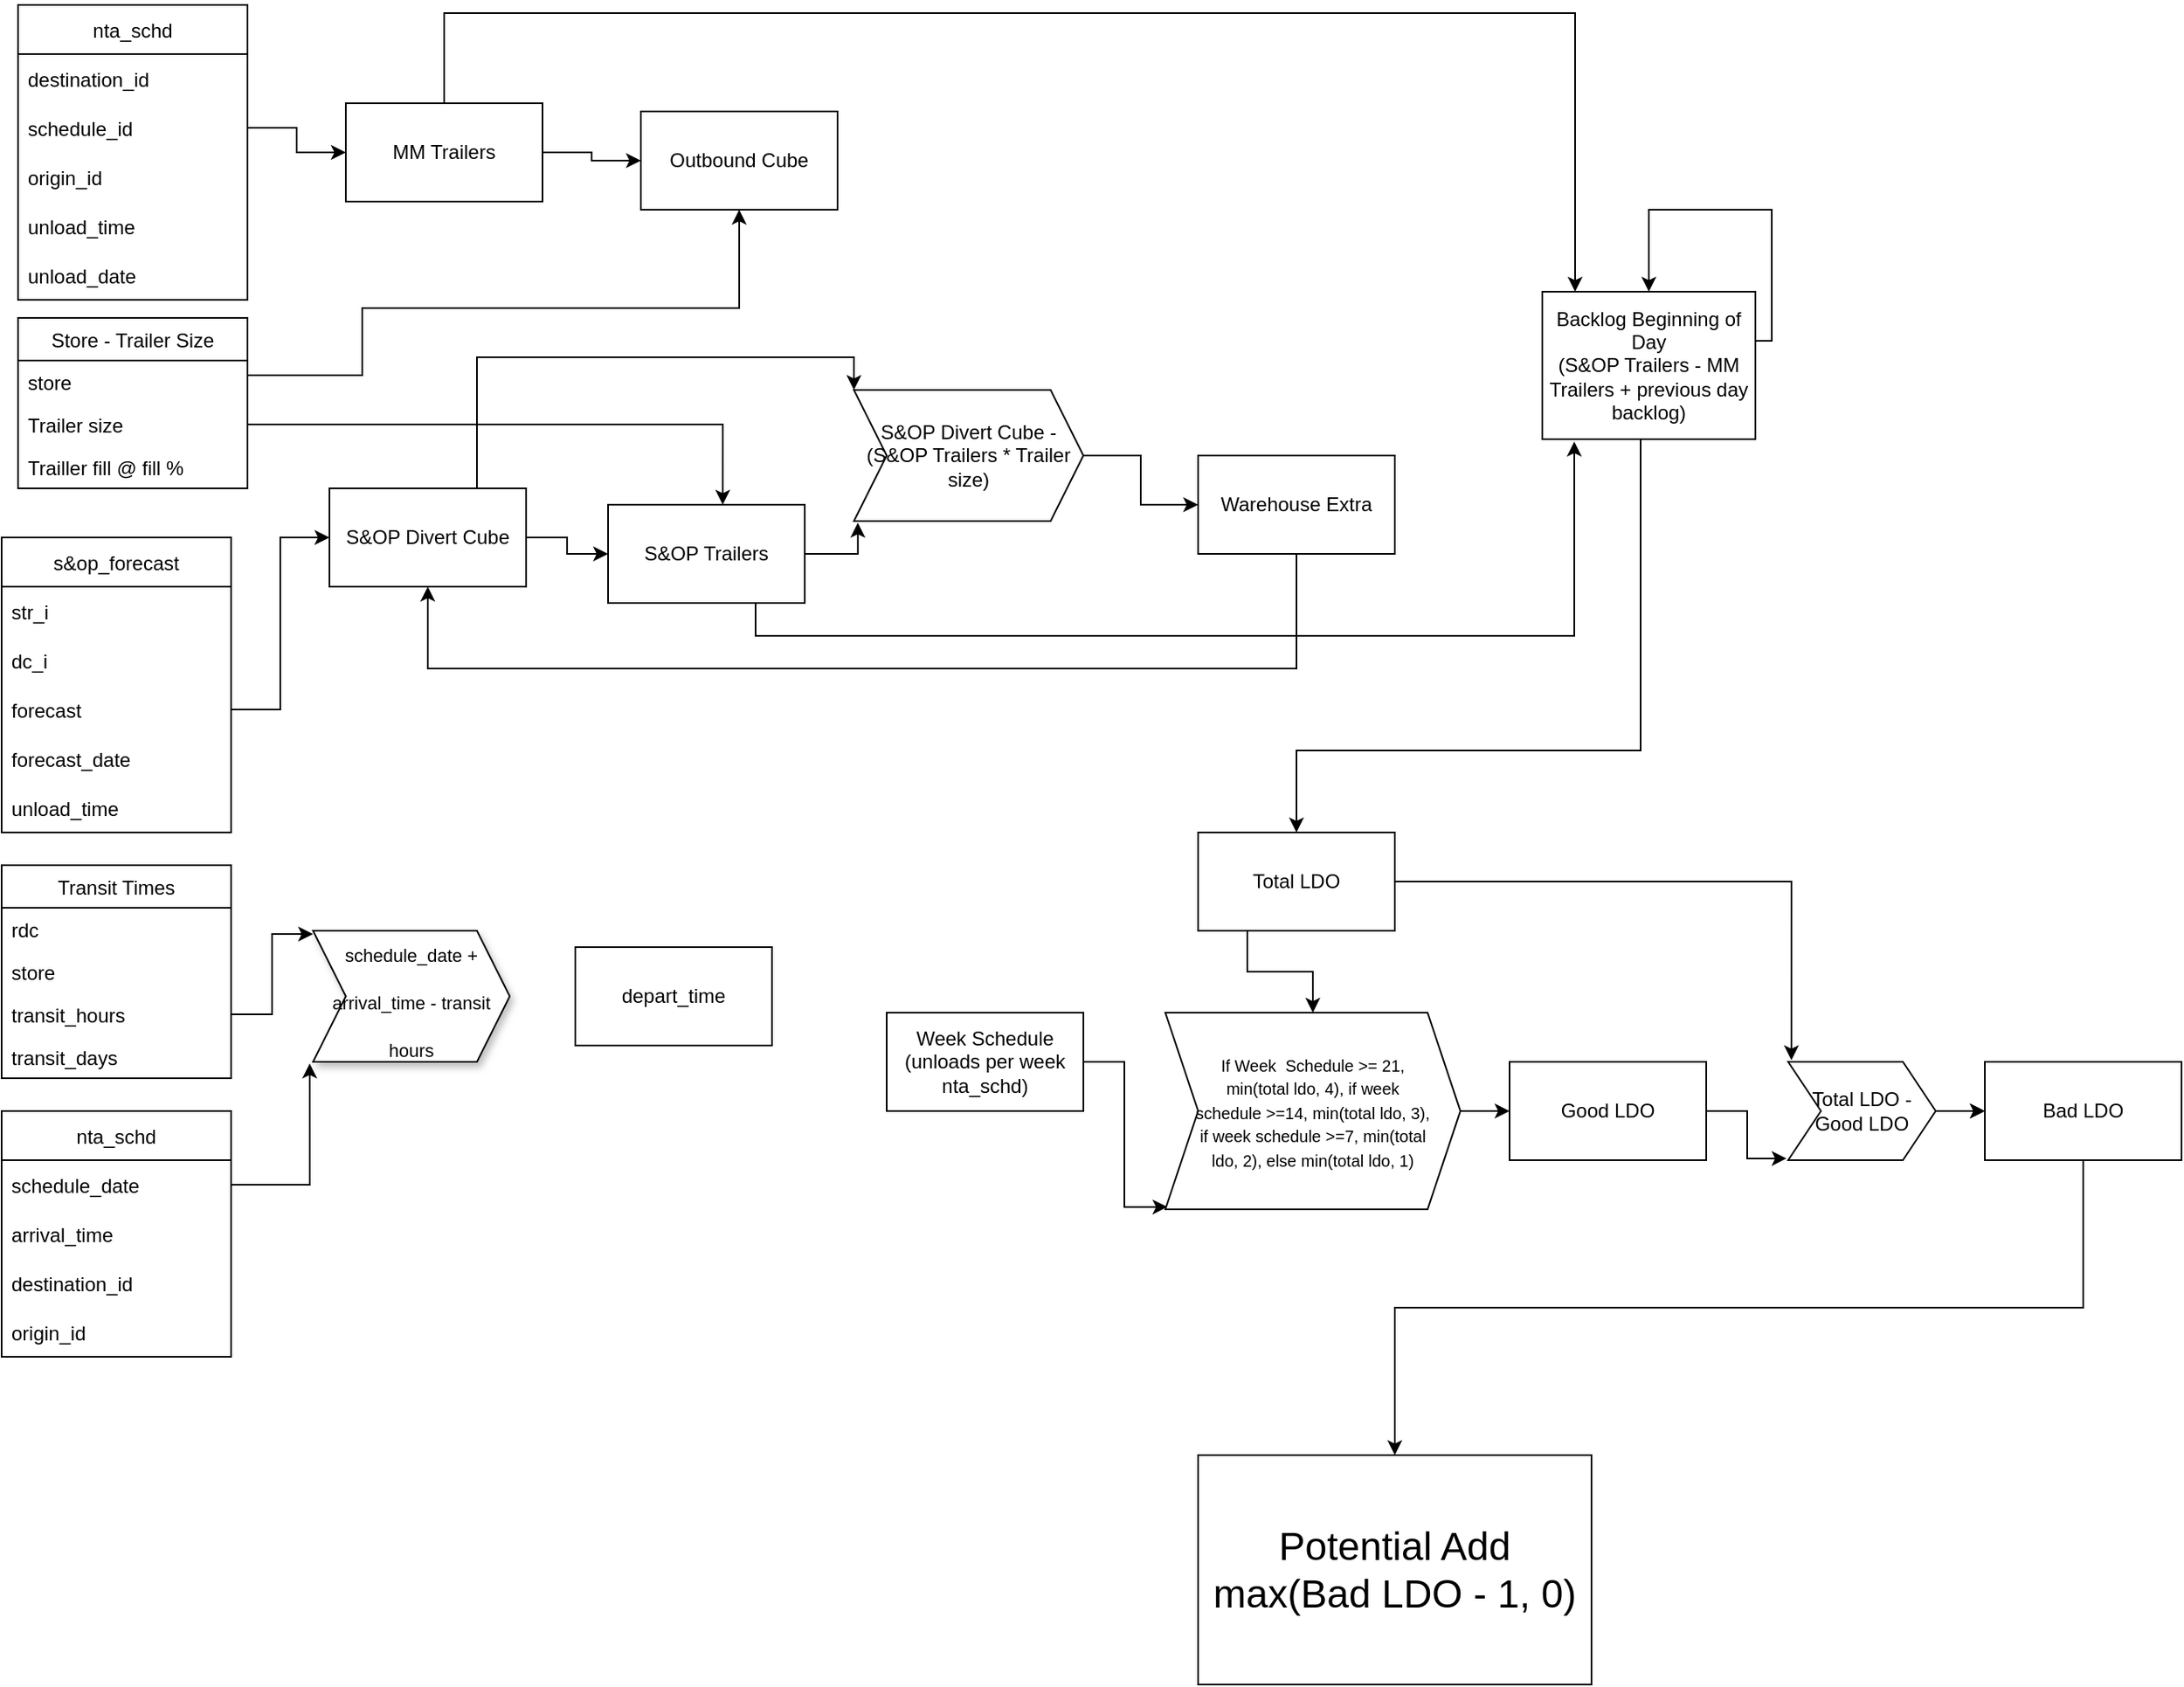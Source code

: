 <mxfile version="16.5.5" type="github">
  <diagram name="Page-1" id="edf60f1a-56cd-e834-aa8a-f176f3a09ee4">
    <mxGraphModel dx="1731" dy="1079" grid="1" gridSize="10" guides="1" tooltips="1" connect="1" arrows="1" fold="1" page="1" pageScale="1" pageWidth="1700" pageHeight="1100" background="none" math="0" shadow="0">
      <root>
        <mxCell id="0" />
        <mxCell id="1" parent="0" />
        <mxCell id="xp_GALmw90U57M7lSrMV-2" value="&lt;font style=&quot;font-size: 24px&quot;&gt;Potential Add&lt;br&gt;max(Bad LDO - 1, 0)&lt;br&gt;&lt;/font&gt;" style="rounded=0;whiteSpace=wrap;html=1;" vertex="1" parent="1">
          <mxGeometry x="860" y="890" width="240" height="140" as="geometry" />
        </mxCell>
        <mxCell id="xp_GALmw90U57M7lSrMV-92" style="edgeStyle=orthogonalEdgeStyle;rounded=0;orthogonalLoop=1;jettySize=auto;html=1;exitX=0.5;exitY=1;exitDx=0;exitDy=0;entryX=0.5;entryY=0;entryDx=0;entryDy=0;fontSize=24;" edge="1" parent="1" source="xp_GALmw90U57M7lSrMV-3" target="xp_GALmw90U57M7lSrMV-2">
          <mxGeometry relative="1" as="geometry" />
        </mxCell>
        <mxCell id="xp_GALmw90U57M7lSrMV-3" value="Bad LDO" style="rounded=0;whiteSpace=wrap;html=1;" vertex="1" parent="1">
          <mxGeometry x="1340" y="650" width="120" height="60" as="geometry" />
        </mxCell>
        <mxCell id="xp_GALmw90U57M7lSrMV-91" style="edgeStyle=orthogonalEdgeStyle;rounded=0;orthogonalLoop=1;jettySize=auto;html=1;exitX=1;exitY=0.5;exitDx=0;exitDy=0;entryX=-0.011;entryY=0.983;entryDx=0;entryDy=0;entryPerimeter=0;fontSize=24;" edge="1" parent="1" source="xp_GALmw90U57M7lSrMV-4" target="xp_GALmw90U57M7lSrMV-87">
          <mxGeometry relative="1" as="geometry">
            <Array as="points">
              <mxPoint x="1195" y="680" />
              <mxPoint x="1195" y="709" />
            </Array>
          </mxGeometry>
        </mxCell>
        <mxCell id="xp_GALmw90U57M7lSrMV-4" value="Good LDO" style="rounded=0;whiteSpace=wrap;html=1;" vertex="1" parent="1">
          <mxGeometry x="1050" y="650" width="120" height="60" as="geometry" />
        </mxCell>
        <mxCell id="xp_GALmw90U57M7lSrMV-83" style="edgeStyle=orthogonalEdgeStyle;rounded=0;orthogonalLoop=1;jettySize=auto;html=1;exitX=0.25;exitY=1;exitDx=0;exitDy=0;entryX=0.5;entryY=0;entryDx=0;entryDy=0;fontSize=10;" edge="1" parent="1" source="xp_GALmw90U57M7lSrMV-5" target="xp_GALmw90U57M7lSrMV-81">
          <mxGeometry relative="1" as="geometry" />
        </mxCell>
        <mxCell id="xp_GALmw90U57M7lSrMV-89" style="edgeStyle=orthogonalEdgeStyle;rounded=0;orthogonalLoop=1;jettySize=auto;html=1;exitX=1;exitY=0.5;exitDx=0;exitDy=0;entryX=0.022;entryY=-0.017;entryDx=0;entryDy=0;entryPerimeter=0;fontSize=10;" edge="1" parent="1" source="xp_GALmw90U57M7lSrMV-5" target="xp_GALmw90U57M7lSrMV-87">
          <mxGeometry relative="1" as="geometry" />
        </mxCell>
        <mxCell id="xp_GALmw90U57M7lSrMV-5" value="Total LDO" style="rounded=0;whiteSpace=wrap;html=1;" vertex="1" parent="1">
          <mxGeometry x="860" y="510" width="120" height="60" as="geometry" />
        </mxCell>
        <mxCell id="xp_GALmw90U57M7lSrMV-76" style="edgeStyle=orthogonalEdgeStyle;rounded=0;orthogonalLoop=1;jettySize=auto;html=1;exitX=0.5;exitY=1;exitDx=0;exitDy=0;entryX=0.5;entryY=0;entryDx=0;entryDy=0;" edge="1" parent="1" source="xp_GALmw90U57M7lSrMV-6" target="xp_GALmw90U57M7lSrMV-5">
          <mxGeometry relative="1" as="geometry">
            <Array as="points">
              <mxPoint x="1130" y="460" />
              <mxPoint x="920" y="460" />
            </Array>
          </mxGeometry>
        </mxCell>
        <mxCell id="xp_GALmw90U57M7lSrMV-6" value="Backlog Beginning of Day&lt;br&gt;(S&amp;amp;OP Trailers - MM Trailers + previous day backlog)" style="rounded=0;whiteSpace=wrap;html=1;" vertex="1" parent="1">
          <mxGeometry x="1070" y="180" width="130" height="90" as="geometry" />
        </mxCell>
        <mxCell id="xp_GALmw90U57M7lSrMV-69" style="edgeStyle=orthogonalEdgeStyle;rounded=0;orthogonalLoop=1;jettySize=auto;html=1;exitX=0.5;exitY=1;exitDx=0;exitDy=0;entryX=0.5;entryY=1;entryDx=0;entryDy=0;" edge="1" parent="1" source="xp_GALmw90U57M7lSrMV-7" target="xp_GALmw90U57M7lSrMV-10">
          <mxGeometry relative="1" as="geometry">
            <Array as="points">
              <mxPoint x="920" y="410" />
              <mxPoint x="390" y="410" />
            </Array>
          </mxGeometry>
        </mxCell>
        <mxCell id="xp_GALmw90U57M7lSrMV-7" value="Warehouse Extra" style="rounded=0;whiteSpace=wrap;html=1;" vertex="1" parent="1">
          <mxGeometry x="860" y="280" width="120" height="60" as="geometry" />
        </mxCell>
        <mxCell id="xp_GALmw90U57M7lSrMV-64" style="edgeStyle=orthogonalEdgeStyle;rounded=0;orthogonalLoop=1;jettySize=auto;html=1;exitX=1;exitY=0.5;exitDx=0;exitDy=0;entryX=0.017;entryY=1.013;entryDx=0;entryDy=0;entryPerimeter=0;" edge="1" parent="1" source="xp_GALmw90U57M7lSrMV-8" target="xp_GALmw90U57M7lSrMV-62">
          <mxGeometry relative="1" as="geometry" />
        </mxCell>
        <mxCell id="xp_GALmw90U57M7lSrMV-72" style="edgeStyle=orthogonalEdgeStyle;rounded=0;orthogonalLoop=1;jettySize=auto;html=1;exitX=0.75;exitY=1;exitDx=0;exitDy=0;entryX=0.15;entryY=1.017;entryDx=0;entryDy=0;entryPerimeter=0;" edge="1" parent="1" source="xp_GALmw90U57M7lSrMV-8" target="xp_GALmw90U57M7lSrMV-6">
          <mxGeometry relative="1" as="geometry" />
        </mxCell>
        <mxCell id="xp_GALmw90U57M7lSrMV-8" value="S&amp;amp;OP Trailers" style="rounded=0;whiteSpace=wrap;html=1;" vertex="1" parent="1">
          <mxGeometry x="500" y="310" width="120" height="60" as="geometry" />
        </mxCell>
        <mxCell id="xp_GALmw90U57M7lSrMV-9" value="Outbound Cube" style="rounded=0;whiteSpace=wrap;html=1;" vertex="1" parent="1">
          <mxGeometry x="520" y="70" width="120" height="60" as="geometry" />
        </mxCell>
        <mxCell id="xp_GALmw90U57M7lSrMV-58" style="edgeStyle=orthogonalEdgeStyle;rounded=0;orthogonalLoop=1;jettySize=auto;html=1;exitX=1;exitY=0.5;exitDx=0;exitDy=0;entryX=0;entryY=0.5;entryDx=0;entryDy=0;" edge="1" parent="1" source="xp_GALmw90U57M7lSrMV-10" target="xp_GALmw90U57M7lSrMV-8">
          <mxGeometry relative="1" as="geometry" />
        </mxCell>
        <mxCell id="xp_GALmw90U57M7lSrMV-67" style="edgeStyle=orthogonalEdgeStyle;rounded=0;orthogonalLoop=1;jettySize=auto;html=1;exitX=0.75;exitY=0;exitDx=0;exitDy=0;entryX=0;entryY=0;entryDx=0;entryDy=0;entryPerimeter=0;" edge="1" parent="1" source="xp_GALmw90U57M7lSrMV-10" target="xp_GALmw90U57M7lSrMV-62">
          <mxGeometry relative="1" as="geometry" />
        </mxCell>
        <mxCell id="xp_GALmw90U57M7lSrMV-10" value="S&amp;amp;OP Divert Cube" style="rounded=0;whiteSpace=wrap;html=1;" vertex="1" parent="1">
          <mxGeometry x="330" y="300" width="120" height="60" as="geometry" />
        </mxCell>
        <mxCell id="xp_GALmw90U57M7lSrMV-59" style="edgeStyle=orthogonalEdgeStyle;rounded=0;orthogonalLoop=1;jettySize=auto;html=1;exitX=1;exitY=0.5;exitDx=0;exitDy=0;entryX=0;entryY=0.5;entryDx=0;entryDy=0;" edge="1" parent="1" source="xp_GALmw90U57M7lSrMV-11" target="xp_GALmw90U57M7lSrMV-9">
          <mxGeometry relative="1" as="geometry" />
        </mxCell>
        <mxCell id="xp_GALmw90U57M7lSrMV-71" style="edgeStyle=orthogonalEdgeStyle;rounded=0;orthogonalLoop=1;jettySize=auto;html=1;exitX=0.5;exitY=0;exitDx=0;exitDy=0;" edge="1" parent="1" source="xp_GALmw90U57M7lSrMV-11" target="xp_GALmw90U57M7lSrMV-6">
          <mxGeometry relative="1" as="geometry">
            <Array as="points">
              <mxPoint x="400" y="10" />
              <mxPoint x="1090" y="10" />
            </Array>
          </mxGeometry>
        </mxCell>
        <mxCell id="xp_GALmw90U57M7lSrMV-11" value="MM Trailers" style="rounded=0;whiteSpace=wrap;html=1;" vertex="1" parent="1">
          <mxGeometry x="340" y="65" width="120" height="60" as="geometry" />
        </mxCell>
        <mxCell id="xp_GALmw90U57M7lSrMV-12" value="nta_schd" style="swimlane;fontStyle=0;childLayout=stackLayout;horizontal=1;startSize=30;horizontalStack=0;resizeParent=1;resizeParentMax=0;resizeLast=0;collapsible=1;marginBottom=0;" vertex="1" parent="1">
          <mxGeometry x="140" y="5" width="140" height="180" as="geometry">
            <mxRectangle x="520" y="30" width="80" height="30" as="alternateBounds" />
          </mxGeometry>
        </mxCell>
        <mxCell id="xp_GALmw90U57M7lSrMV-13" value="destination_id" style="text;strokeColor=none;fillColor=none;align=left;verticalAlign=middle;spacingLeft=4;spacingRight=4;overflow=hidden;points=[[0,0.5],[1,0.5]];portConstraint=eastwest;rotatable=0;" vertex="1" parent="xp_GALmw90U57M7lSrMV-12">
          <mxGeometry y="30" width="140" height="30" as="geometry" />
        </mxCell>
        <mxCell id="xp_GALmw90U57M7lSrMV-15" value="schedule_id" style="text;strokeColor=none;fillColor=none;align=left;verticalAlign=middle;spacingLeft=4;spacingRight=4;overflow=hidden;points=[[0,0.5],[1,0.5]];portConstraint=eastwest;rotatable=0;" vertex="1" parent="xp_GALmw90U57M7lSrMV-12">
          <mxGeometry y="60" width="140" height="30" as="geometry" />
        </mxCell>
        <mxCell id="xp_GALmw90U57M7lSrMV-18" value="origin_id" style="text;strokeColor=none;fillColor=none;align=left;verticalAlign=middle;spacingLeft=4;spacingRight=4;overflow=hidden;points=[[0,0.5],[1,0.5]];portConstraint=eastwest;rotatable=0;" vertex="1" parent="xp_GALmw90U57M7lSrMV-12">
          <mxGeometry y="90" width="140" height="30" as="geometry" />
        </mxCell>
        <mxCell id="xp_GALmw90U57M7lSrMV-27" value="unload_time" style="text;strokeColor=none;fillColor=none;align=left;verticalAlign=middle;spacingLeft=4;spacingRight=4;overflow=hidden;points=[[0,0.5],[1,0.5]];portConstraint=eastwest;rotatable=0;" vertex="1" parent="xp_GALmw90U57M7lSrMV-12">
          <mxGeometry y="120" width="140" height="30" as="geometry" />
        </mxCell>
        <mxCell id="xp_GALmw90U57M7lSrMV-78" value="unload_date" style="text;strokeColor=none;fillColor=none;align=left;verticalAlign=middle;spacingLeft=4;spacingRight=4;overflow=hidden;points=[[0,0.5],[1,0.5]];portConstraint=eastwest;rotatable=0;" vertex="1" parent="xp_GALmw90U57M7lSrMV-12">
          <mxGeometry y="150" width="140" height="30" as="geometry" />
        </mxCell>
        <mxCell id="xp_GALmw90U57M7lSrMV-20" value="Transit Times" style="swimlane;fontStyle=0;childLayout=stackLayout;horizontal=1;startSize=26;fillColor=none;horizontalStack=0;resizeParent=1;resizeParentMax=0;resizeLast=0;collapsible=1;marginBottom=0;" vertex="1" parent="1">
          <mxGeometry x="130" y="530" width="140" height="130" as="geometry" />
        </mxCell>
        <mxCell id="xp_GALmw90U57M7lSrMV-21" value="rdc" style="text;strokeColor=none;fillColor=none;align=left;verticalAlign=top;spacingLeft=4;spacingRight=4;overflow=hidden;rotatable=0;points=[[0,0.5],[1,0.5]];portConstraint=eastwest;" vertex="1" parent="xp_GALmw90U57M7lSrMV-20">
          <mxGeometry y="26" width="140" height="26" as="geometry" />
        </mxCell>
        <mxCell id="xp_GALmw90U57M7lSrMV-22" value="store" style="text;strokeColor=none;fillColor=none;align=left;verticalAlign=top;spacingLeft=4;spacingRight=4;overflow=hidden;rotatable=0;points=[[0,0.5],[1,0.5]];portConstraint=eastwest;" vertex="1" parent="xp_GALmw90U57M7lSrMV-20">
          <mxGeometry y="52" width="140" height="26" as="geometry" />
        </mxCell>
        <mxCell id="xp_GALmw90U57M7lSrMV-23" value="transit_hours&#xa;" style="text;strokeColor=none;fillColor=none;align=left;verticalAlign=top;spacingLeft=4;spacingRight=4;overflow=hidden;rotatable=0;points=[[0,0.5],[1,0.5]];portConstraint=eastwest;" vertex="1" parent="xp_GALmw90U57M7lSrMV-20">
          <mxGeometry y="78" width="140" height="26" as="geometry" />
        </mxCell>
        <mxCell id="xp_GALmw90U57M7lSrMV-24" value="transit_days" style="text;strokeColor=none;fillColor=none;align=left;verticalAlign=top;spacingLeft=4;spacingRight=4;overflow=hidden;rotatable=0;points=[[0,0.5],[1,0.5]];portConstraint=eastwest;" vertex="1" parent="xp_GALmw90U57M7lSrMV-20">
          <mxGeometry y="104" width="140" height="26" as="geometry" />
        </mxCell>
        <mxCell id="xp_GALmw90U57M7lSrMV-25" value="depart_time" style="rounded=0;whiteSpace=wrap;html=1;" vertex="1" parent="1">
          <mxGeometry x="480" y="580" width="120" height="60" as="geometry" />
        </mxCell>
        <mxCell id="xp_GALmw90U57M7lSrMV-30" value="Store - Trailer Size" style="swimlane;fontStyle=0;childLayout=stackLayout;horizontal=1;startSize=26;fillColor=none;horizontalStack=0;resizeParent=1;resizeParentMax=0;resizeLast=0;collapsible=1;marginBottom=0;" vertex="1" parent="1">
          <mxGeometry x="140" y="196" width="140" height="104" as="geometry" />
        </mxCell>
        <mxCell id="xp_GALmw90U57M7lSrMV-31" value="store" style="text;strokeColor=none;fillColor=none;align=left;verticalAlign=top;spacingLeft=4;spacingRight=4;overflow=hidden;rotatable=0;points=[[0,0.5],[1,0.5]];portConstraint=eastwest;" vertex="1" parent="xp_GALmw90U57M7lSrMV-30">
          <mxGeometry y="26" width="140" height="26" as="geometry" />
        </mxCell>
        <mxCell id="xp_GALmw90U57M7lSrMV-32" value="Trailer size" style="text;strokeColor=none;fillColor=none;align=left;verticalAlign=top;spacingLeft=4;spacingRight=4;overflow=hidden;rotatable=0;points=[[0,0.5],[1,0.5]];portConstraint=eastwest;" vertex="1" parent="xp_GALmw90U57M7lSrMV-30">
          <mxGeometry y="52" width="140" height="26" as="geometry" />
        </mxCell>
        <mxCell id="xp_GALmw90U57M7lSrMV-110" value="Trailler fill @ fill %" style="text;strokeColor=none;fillColor=none;align=left;verticalAlign=top;spacingLeft=4;spacingRight=4;overflow=hidden;rotatable=0;points=[[0,0.5],[1,0.5]];portConstraint=eastwest;" vertex="1" parent="xp_GALmw90U57M7lSrMV-30">
          <mxGeometry y="78" width="140" height="26" as="geometry" />
        </mxCell>
        <mxCell id="xp_GALmw90U57M7lSrMV-47" value="s&amp;op_forecast" style="swimlane;fontStyle=0;childLayout=stackLayout;horizontal=1;startSize=30;horizontalStack=0;resizeParent=1;resizeParentMax=0;resizeLast=0;collapsible=1;marginBottom=0;" vertex="1" parent="1">
          <mxGeometry x="130" y="330" width="140" height="180" as="geometry">
            <mxRectangle x="520" y="30" width="80" height="30" as="alternateBounds" />
          </mxGeometry>
        </mxCell>
        <mxCell id="xp_GALmw90U57M7lSrMV-48" value="str_i" style="text;strokeColor=none;fillColor=none;align=left;verticalAlign=middle;spacingLeft=4;spacingRight=4;overflow=hidden;points=[[0,0.5],[1,0.5]];portConstraint=eastwest;rotatable=0;" vertex="1" parent="xp_GALmw90U57M7lSrMV-47">
          <mxGeometry y="30" width="140" height="30" as="geometry" />
        </mxCell>
        <mxCell id="xp_GALmw90U57M7lSrMV-49" value="dc_i" style="text;strokeColor=none;fillColor=none;align=left;verticalAlign=middle;spacingLeft=4;spacingRight=4;overflow=hidden;points=[[0,0.5],[1,0.5]];portConstraint=eastwest;rotatable=0;" vertex="1" parent="xp_GALmw90U57M7lSrMV-47">
          <mxGeometry y="60" width="140" height="30" as="geometry" />
        </mxCell>
        <mxCell id="xp_GALmw90U57M7lSrMV-50" value="forecast" style="text;strokeColor=none;fillColor=none;align=left;verticalAlign=middle;spacingLeft=4;spacingRight=4;overflow=hidden;points=[[0,0.5],[1,0.5]];portConstraint=eastwest;rotatable=0;" vertex="1" parent="xp_GALmw90U57M7lSrMV-47">
          <mxGeometry y="90" width="140" height="30" as="geometry" />
        </mxCell>
        <mxCell id="xp_GALmw90U57M7lSrMV-51" value="forecast_date" style="text;strokeColor=none;fillColor=none;align=left;verticalAlign=middle;spacingLeft=4;spacingRight=4;overflow=hidden;points=[[0,0.5],[1,0.5]];portConstraint=eastwest;rotatable=0;" vertex="1" parent="xp_GALmw90U57M7lSrMV-47">
          <mxGeometry y="120" width="140" height="30" as="geometry" />
        </mxCell>
        <mxCell id="xp_GALmw90U57M7lSrMV-52" value="unload_time" style="text;strokeColor=none;fillColor=none;align=left;verticalAlign=middle;spacingLeft=4;spacingRight=4;overflow=hidden;points=[[0,0.5],[1,0.5]];portConstraint=eastwest;rotatable=0;" vertex="1" parent="xp_GALmw90U57M7lSrMV-47">
          <mxGeometry y="150" width="140" height="30" as="geometry" />
        </mxCell>
        <mxCell id="xp_GALmw90U57M7lSrMV-55" style="edgeStyle=orthogonalEdgeStyle;rounded=0;orthogonalLoop=1;jettySize=auto;html=1;exitX=1;exitY=0.5;exitDx=0;exitDy=0;entryX=0;entryY=0.5;entryDx=0;entryDy=0;" edge="1" parent="1" source="xp_GALmw90U57M7lSrMV-50" target="xp_GALmw90U57M7lSrMV-10">
          <mxGeometry relative="1" as="geometry" />
        </mxCell>
        <mxCell id="xp_GALmw90U57M7lSrMV-56" style="edgeStyle=orthogonalEdgeStyle;rounded=0;orthogonalLoop=1;jettySize=auto;html=1;exitX=1;exitY=0.5;exitDx=0;exitDy=0;entryX=0;entryY=0.5;entryDx=0;entryDy=0;" edge="1" parent="1" source="xp_GALmw90U57M7lSrMV-15" target="xp_GALmw90U57M7lSrMV-11">
          <mxGeometry relative="1" as="geometry" />
        </mxCell>
        <mxCell id="xp_GALmw90U57M7lSrMV-65" style="edgeStyle=orthogonalEdgeStyle;rounded=0;orthogonalLoop=1;jettySize=auto;html=1;exitX=1;exitY=0.5;exitDx=0;exitDy=0;entryX=0;entryY=0.5;entryDx=0;entryDy=0;" edge="1" parent="1" source="xp_GALmw90U57M7lSrMV-62" target="xp_GALmw90U57M7lSrMV-7">
          <mxGeometry relative="1" as="geometry" />
        </mxCell>
        <mxCell id="xp_GALmw90U57M7lSrMV-62" value="S&amp;amp;OP Divert Cube - (S&amp;amp;OP Trailers * Trailer size)" style="shape=step;perimeter=stepPerimeter;whiteSpace=wrap;html=1;fixedSize=1;" vertex="1" parent="1">
          <mxGeometry x="650" y="240" width="140" height="80" as="geometry" />
        </mxCell>
        <mxCell id="xp_GALmw90U57M7lSrMV-75" style="edgeStyle=orthogonalEdgeStyle;rounded=0;orthogonalLoop=1;jettySize=auto;html=1;exitX=1;exitY=0.5;exitDx=0;exitDy=0;entryX=0.5;entryY=0;entryDx=0;entryDy=0;" edge="1" parent="1" source="xp_GALmw90U57M7lSrMV-6" target="xp_GALmw90U57M7lSrMV-6">
          <mxGeometry relative="1" as="geometry">
            <Array as="points">
              <mxPoint x="1200" y="210" />
              <mxPoint x="1210" y="210" />
              <mxPoint x="1210" y="130" />
              <mxPoint x="1135" y="130" />
            </Array>
          </mxGeometry>
        </mxCell>
        <mxCell id="xp_GALmw90U57M7lSrMV-82" style="edgeStyle=orthogonalEdgeStyle;rounded=0;orthogonalLoop=1;jettySize=auto;html=1;exitX=1;exitY=0.5;exitDx=0;exitDy=0;entryX=0.007;entryY=0.988;entryDx=0;entryDy=0;entryPerimeter=0;fontSize=10;" edge="1" parent="1" source="xp_GALmw90U57M7lSrMV-77" target="xp_GALmw90U57M7lSrMV-81">
          <mxGeometry relative="1" as="geometry" />
        </mxCell>
        <mxCell id="xp_GALmw90U57M7lSrMV-77" value="Week Schedule (unloads per week nta_schd)" style="rounded=0;whiteSpace=wrap;html=1;" vertex="1" parent="1">
          <mxGeometry x="670" y="620" width="120" height="60" as="geometry" />
        </mxCell>
        <mxCell id="xp_GALmw90U57M7lSrMV-85" style="edgeStyle=orthogonalEdgeStyle;rounded=0;orthogonalLoop=1;jettySize=auto;html=1;exitX=1;exitY=0.5;exitDx=0;exitDy=0;fontSize=10;entryX=0;entryY=0.5;entryDx=0;entryDy=0;" edge="1" parent="1" source="xp_GALmw90U57M7lSrMV-81" target="xp_GALmw90U57M7lSrMV-4">
          <mxGeometry relative="1" as="geometry">
            <mxPoint x="1050" y="670" as="targetPoint" />
          </mxGeometry>
        </mxCell>
        <mxCell id="xp_GALmw90U57M7lSrMV-81" value="&lt;table border=&quot;0&quot; cellpadding=&quot;0&quot; cellspacing=&quot;0&quot; width=&quot;145&quot; style=&quot;border-collapse: collapse ; width: 109pt&quot;&gt;&lt;colgroup&gt;&lt;col width=&quot;145&quot; style=&quot;width: 109pt&quot;&gt;&lt;/colgroup&gt;&lt;tbody&gt;&lt;tr style=&quot;height: 16pt&quot;&gt;&lt;td height=&quot;21&quot; width=&quot;145&quot; style=&quot;padding-top: 1px ; padding-right: 1px ; padding-left: 1px ; font-family: &amp;#34;calibri&amp;#34; , sans-serif ; vertical-align: bottom ; border: none ; height: 16pt ; width: 109pt&quot;&gt;&lt;font style=&quot;font-size: 10px&quot;&gt;If Week&amp;nbsp; Schedule &amp;gt;= 21, min(total ldo, 4), if week schedule &amp;gt;=14, min(total ldo, 3), if week schedule &amp;gt;=7, min(total ldo, 2), else min(total ldo, 1)&lt;/font&gt;&lt;/td&gt;&lt;/tr&gt;&lt;/tbody&gt;&lt;/table&gt;" style="shape=step;perimeter=stepPerimeter;whiteSpace=wrap;html=1;fixedSize=1;" vertex="1" parent="1">
          <mxGeometry x="840" y="620" width="180" height="120" as="geometry" />
        </mxCell>
        <mxCell id="xp_GALmw90U57M7lSrMV-90" style="edgeStyle=orthogonalEdgeStyle;rounded=0;orthogonalLoop=1;jettySize=auto;html=1;exitX=1;exitY=0.5;exitDx=0;exitDy=0;entryX=0;entryY=0.5;entryDx=0;entryDy=0;fontSize=10;" edge="1" parent="1" source="xp_GALmw90U57M7lSrMV-87" target="xp_GALmw90U57M7lSrMV-3">
          <mxGeometry relative="1" as="geometry" />
        </mxCell>
        <mxCell id="xp_GALmw90U57M7lSrMV-111" value="" style="edgeStyle=orthogonalEdgeStyle;rounded=0;orthogonalLoop=1;jettySize=auto;html=1;fontSize=11;" edge="1" parent="1" source="xp_GALmw90U57M7lSrMV-87" target="xp_GALmw90U57M7lSrMV-3">
          <mxGeometry relative="1" as="geometry" />
        </mxCell>
        <mxCell id="xp_GALmw90U57M7lSrMV-87" value="Total LDO - Good LDO" style="shape=step;perimeter=stepPerimeter;whiteSpace=wrap;html=1;fixedSize=1;" vertex="1" parent="1">
          <mxGeometry x="1220" y="650" width="90" height="60" as="geometry" />
        </mxCell>
        <mxCell id="xp_GALmw90U57M7lSrMV-94" value="nta_schd" style="swimlane;fontStyle=0;childLayout=stackLayout;horizontal=1;startSize=30;horizontalStack=0;resizeParent=1;resizeParentMax=0;resizeLast=0;collapsible=1;marginBottom=0;" vertex="1" parent="1">
          <mxGeometry x="130" y="680" width="140" height="150" as="geometry">
            <mxRectangle x="520" y="30" width="80" height="30" as="alternateBounds" />
          </mxGeometry>
        </mxCell>
        <mxCell id="xp_GALmw90U57M7lSrMV-95" value="schedule_date" style="text;strokeColor=none;fillColor=none;align=left;verticalAlign=middle;spacingLeft=4;spacingRight=4;overflow=hidden;points=[[0,0.5],[1,0.5]];portConstraint=eastwest;rotatable=0;" vertex="1" parent="xp_GALmw90U57M7lSrMV-94">
          <mxGeometry y="30" width="140" height="30" as="geometry" />
        </mxCell>
        <mxCell id="xp_GALmw90U57M7lSrMV-96" value="arrival_time" style="text;strokeColor=none;fillColor=none;align=left;verticalAlign=middle;spacingLeft=4;spacingRight=4;overflow=hidden;points=[[0,0.5],[1,0.5]];portConstraint=eastwest;rotatable=0;" vertex="1" parent="xp_GALmw90U57M7lSrMV-94">
          <mxGeometry y="60" width="140" height="30" as="geometry" />
        </mxCell>
        <mxCell id="xp_GALmw90U57M7lSrMV-97" value="destination_id" style="text;strokeColor=none;fillColor=none;align=left;verticalAlign=middle;spacingLeft=4;spacingRight=4;overflow=hidden;points=[[0,0.5],[1,0.5]];portConstraint=eastwest;rotatable=0;" vertex="1" parent="xp_GALmw90U57M7lSrMV-94">
          <mxGeometry y="90" width="140" height="30" as="geometry" />
        </mxCell>
        <mxCell id="xp_GALmw90U57M7lSrMV-98" value="origin_id" style="text;strokeColor=none;fillColor=none;align=left;verticalAlign=middle;spacingLeft=4;spacingRight=4;overflow=hidden;points=[[0,0.5],[1,0.5]];portConstraint=eastwest;rotatable=0;" vertex="1" parent="xp_GALmw90U57M7lSrMV-94">
          <mxGeometry y="120" width="140" height="30" as="geometry" />
        </mxCell>
        <mxCell id="xp_GALmw90U57M7lSrMV-101" value="&lt;span style=&quot;font-size: 11px&quot;&gt;schedule_date + arrival_time - transit hours&lt;/span&gt;" style="shape=step;perimeter=stepPerimeter;whiteSpace=wrap;html=1;fixedSize=1;shadow=1;fontSize=24;" vertex="1" parent="1">
          <mxGeometry x="320" y="570" width="120" height="80" as="geometry" />
        </mxCell>
        <mxCell id="xp_GALmw90U57M7lSrMV-102" style="edgeStyle=orthogonalEdgeStyle;rounded=0;orthogonalLoop=1;jettySize=auto;html=1;exitX=1;exitY=0.5;exitDx=0;exitDy=0;entryX=0;entryY=0.025;entryDx=0;entryDy=0;entryPerimeter=0;fontSize=11;" edge="1" parent="1" source="xp_GALmw90U57M7lSrMV-23" target="xp_GALmw90U57M7lSrMV-101">
          <mxGeometry relative="1" as="geometry" />
        </mxCell>
        <mxCell id="xp_GALmw90U57M7lSrMV-103" style="edgeStyle=orthogonalEdgeStyle;rounded=0;orthogonalLoop=1;jettySize=auto;html=1;exitX=1;exitY=0.5;exitDx=0;exitDy=0;entryX=-0.017;entryY=1.013;entryDx=0;entryDy=0;entryPerimeter=0;fontSize=11;" edge="1" parent="1" source="xp_GALmw90U57M7lSrMV-95" target="xp_GALmw90U57M7lSrMV-101">
          <mxGeometry relative="1" as="geometry" />
        </mxCell>
        <mxCell id="xp_GALmw90U57M7lSrMV-108" style="edgeStyle=orthogonalEdgeStyle;rounded=0;orthogonalLoop=1;jettySize=auto;html=1;exitX=1;exitY=0.5;exitDx=0;exitDy=0;entryX=0.583;entryY=0;entryDx=0;entryDy=0;entryPerimeter=0;fontSize=11;" edge="1" parent="1" source="xp_GALmw90U57M7lSrMV-32" target="xp_GALmw90U57M7lSrMV-8">
          <mxGeometry relative="1" as="geometry" />
        </mxCell>
        <mxCell id="xp_GALmw90U57M7lSrMV-109" style="edgeStyle=orthogonalEdgeStyle;rounded=0;orthogonalLoop=1;jettySize=auto;html=1;exitX=1;exitY=0.5;exitDx=0;exitDy=0;entryX=0.5;entryY=1;entryDx=0;entryDy=0;fontSize=11;" edge="1" parent="1" source="xp_GALmw90U57M7lSrMV-31" target="xp_GALmw90U57M7lSrMV-9">
          <mxGeometry relative="1" as="geometry">
            <Array as="points">
              <mxPoint x="350" y="231" />
              <mxPoint x="350" y="190" />
              <mxPoint x="580" y="190" />
            </Array>
          </mxGeometry>
        </mxCell>
      </root>
    </mxGraphModel>
  </diagram>
</mxfile>
